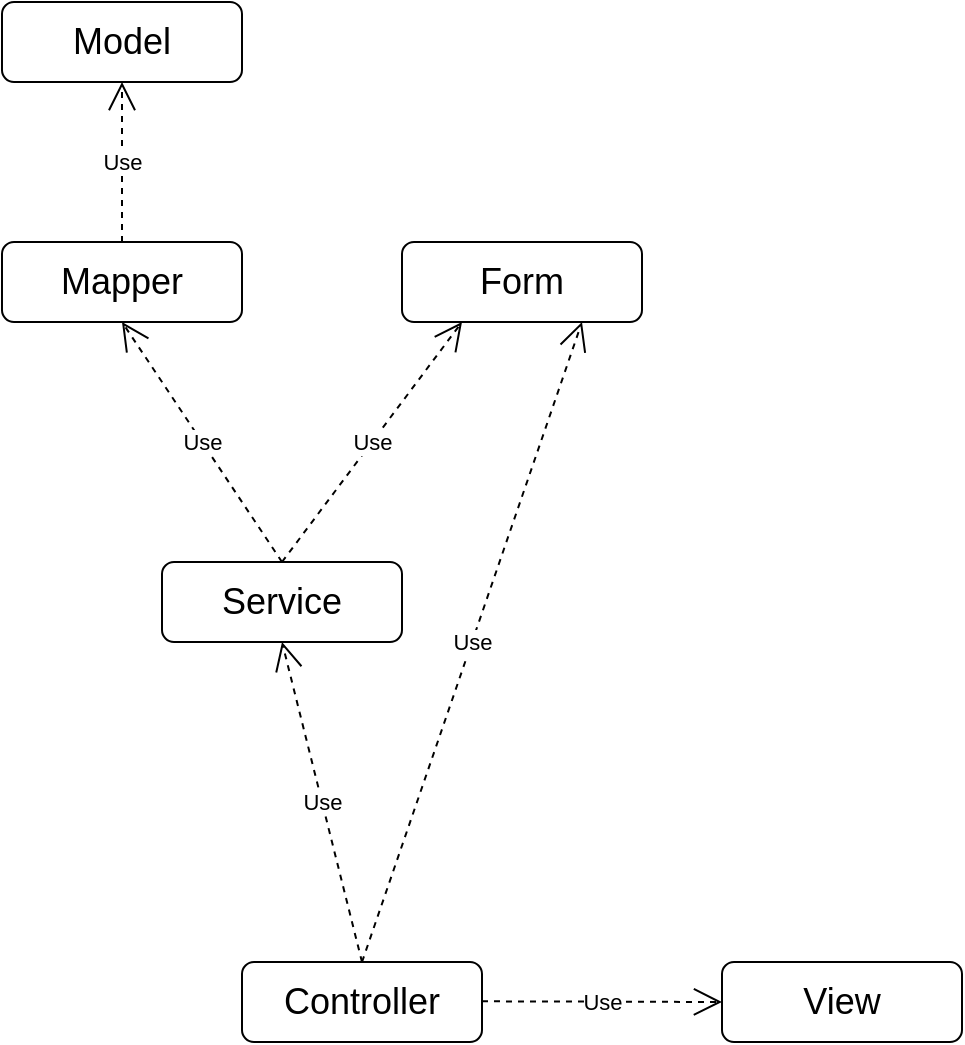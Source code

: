 <mxfile version="14.7.6" type="device"><diagram id="gCAqL3BKmCVfiyaP9_9w" name="Page-1"><mxGraphModel dx="1422" dy="752" grid="1" gridSize="10" guides="1" tooltips="1" connect="1" arrows="1" fold="1" page="1" pageScale="1" pageWidth="827" pageHeight="1169" math="0" shadow="0"><root><mxCell id="0"/><mxCell id="1" parent="0"/><mxCell id="y58lwIgRmakq77UjL6UG-2" value="&lt;font style=&quot;font-size: 18px&quot;&gt;Model&lt;/font&gt;" style="rounded=1;whiteSpace=wrap;html=1;" vertex="1" parent="1"><mxGeometry x="160" y="40" width="120" height="40" as="geometry"/></mxCell><mxCell id="y58lwIgRmakq77UjL6UG-3" value="&lt;font style=&quot;font-size: 18px&quot;&gt;Mapper&lt;/font&gt;" style="rounded=1;whiteSpace=wrap;html=1;" vertex="1" parent="1"><mxGeometry x="160" y="160" width="120" height="40" as="geometry"/></mxCell><mxCell id="y58lwIgRmakq77UjL6UG-4" value="&lt;font style=&quot;font-size: 18px&quot;&gt;Form&lt;/font&gt;" style="rounded=1;whiteSpace=wrap;html=1;" vertex="1" parent="1"><mxGeometry x="360" y="160" width="120" height="40" as="geometry"/></mxCell><mxCell id="y58lwIgRmakq77UjL6UG-5" value="Use" style="endArrow=open;endSize=12;dashed=1;html=1;exitX=0.5;exitY=0;exitDx=0;exitDy=0;entryX=0.5;entryY=1;entryDx=0;entryDy=0;" edge="1" parent="1" source="y58lwIgRmakq77UjL6UG-3" target="y58lwIgRmakq77UjL6UG-2"><mxGeometry width="160" relative="1" as="geometry"><mxPoint x="190" y="60" as="sourcePoint"/><mxPoint x="350" y="60" as="targetPoint"/></mxGeometry></mxCell><mxCell id="y58lwIgRmakq77UjL6UG-9" value="&lt;font style=&quot;font-size: 18px&quot;&gt;Service&lt;/font&gt;" style="rounded=1;whiteSpace=wrap;html=1;" vertex="1" parent="1"><mxGeometry x="240" y="320" width="120" height="40" as="geometry"/></mxCell><mxCell id="y58lwIgRmakq77UjL6UG-11" value="&lt;font style=&quot;font-size: 18px&quot;&gt;View&lt;/font&gt;" style="rounded=1;whiteSpace=wrap;html=1;" vertex="1" parent="1"><mxGeometry x="520" y="520" width="120" height="40" as="geometry"/></mxCell><mxCell id="y58lwIgRmakq77UjL6UG-12" value="&lt;font style=&quot;font-size: 18px&quot;&gt;Controller&lt;/font&gt;" style="rounded=1;whiteSpace=wrap;html=1;" vertex="1" parent="1"><mxGeometry x="280" y="520" width="120" height="40" as="geometry"/></mxCell><mxCell id="y58lwIgRmakq77UjL6UG-26" value="Use" style="endArrow=open;endSize=12;dashed=1;html=1;" edge="1" parent="1"><mxGeometry width="160" relative="1" as="geometry"><mxPoint x="400" y="539.66" as="sourcePoint"/><mxPoint x="520" y="540" as="targetPoint"/></mxGeometry></mxCell><mxCell id="y58lwIgRmakq77UjL6UG-27" value="Use" style="endArrow=open;endSize=12;dashed=1;html=1;exitX=0.5;exitY=0;exitDx=0;exitDy=0;entryX=0.5;entryY=1;entryDx=0;entryDy=0;" edge="1" parent="1" source="y58lwIgRmakq77UjL6UG-9" target="y58lwIgRmakq77UjL6UG-3"><mxGeometry width="160" relative="1" as="geometry"><mxPoint x="130" y="260" as="sourcePoint"/><mxPoint x="290" y="260" as="targetPoint"/></mxGeometry></mxCell><mxCell id="y58lwIgRmakq77UjL6UG-30" value="Use" style="endArrow=open;endSize=12;dashed=1;html=1;exitX=0.5;exitY=0;exitDx=0;exitDy=0;entryX=0.5;entryY=1;entryDx=0;entryDy=0;" edge="1" parent="1" source="y58lwIgRmakq77UjL6UG-12" target="y58lwIgRmakq77UjL6UG-9"><mxGeometry width="160" relative="1" as="geometry"><mxPoint x="440" y="350" as="sourcePoint"/><mxPoint x="600" y="350" as="targetPoint"/></mxGeometry></mxCell><mxCell id="y58lwIgRmakq77UjL6UG-31" value="Use" style="endArrow=open;endSize=12;dashed=1;html=1;exitX=0.5;exitY=0;exitDx=0;exitDy=0;entryX=0.75;entryY=1;entryDx=0;entryDy=0;" edge="1" parent="1" source="y58lwIgRmakq77UjL6UG-12" target="y58lwIgRmakq77UjL6UG-4"><mxGeometry width="160" relative="1" as="geometry"><mxPoint x="430" y="370" as="sourcePoint"/><mxPoint x="590" y="370" as="targetPoint"/></mxGeometry></mxCell><mxCell id="y58lwIgRmakq77UjL6UG-32" value="Use" style="endArrow=open;endSize=12;dashed=1;html=1;exitX=0.5;exitY=0;exitDx=0;exitDy=0;entryX=0.25;entryY=1;entryDx=0;entryDy=0;" edge="1" parent="1" source="y58lwIgRmakq77UjL6UG-9" target="y58lwIgRmakq77UjL6UG-4"><mxGeometry width="160" relative="1" as="geometry"><mxPoint x="590" y="290" as="sourcePoint"/><mxPoint x="390" y="280" as="targetPoint"/></mxGeometry></mxCell></root></mxGraphModel></diagram></mxfile>